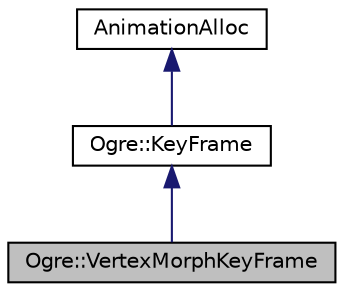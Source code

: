 digraph "Ogre::VertexMorphKeyFrame"
{
  bgcolor="transparent";
  edge [fontname="Helvetica",fontsize="10",labelfontname="Helvetica",labelfontsize="10"];
  node [fontname="Helvetica",fontsize="10",shape=record];
  Node0 [label="Ogre::VertexMorphKeyFrame",height=0.2,width=0.4,color="black", fillcolor="grey75", style="filled", fontcolor="black"];
  Node1 -> Node0 [dir="back",color="midnightblue",fontsize="10",style="solid",fontname="Helvetica"];
  Node1 [label="Ogre::KeyFrame",height=0.2,width=0.4,color="black",URL="$class_ogre_1_1_key_frame.html",tooltip="A key frame in an animation sequence defined by an AnimationTrack. "];
  Node2 -> Node1 [dir="back",color="midnightblue",fontsize="10",style="solid",fontname="Helvetica"];
  Node2 [label="AnimationAlloc",height=0.2,width=0.4,color="black",URL="$class_ogre_1_1_allocated_object.html"];
}
